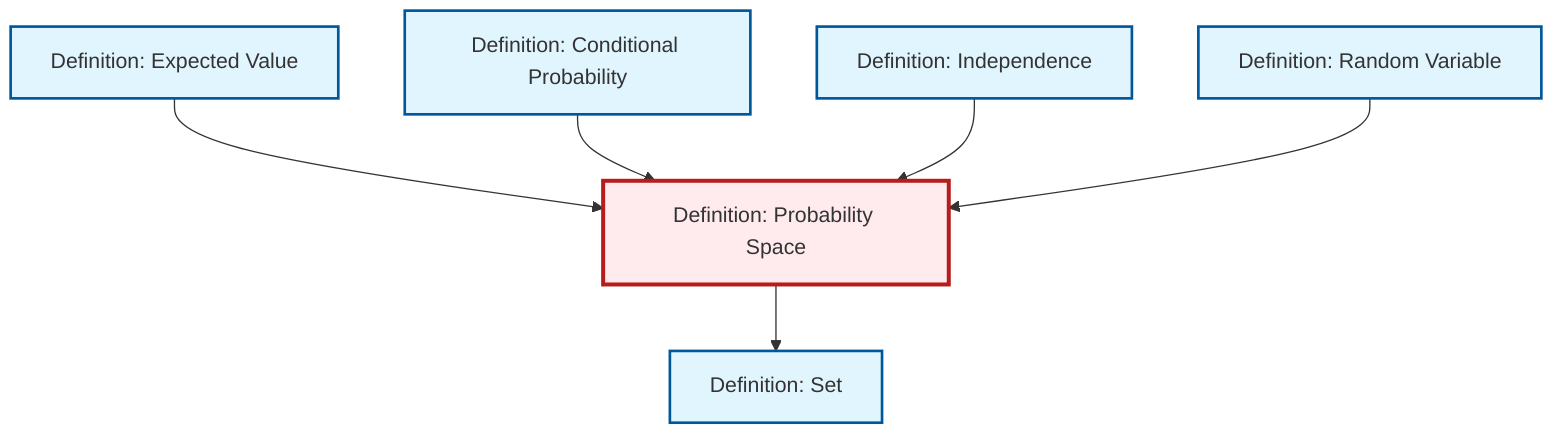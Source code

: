graph TD
    classDef definition fill:#e1f5fe,stroke:#01579b,stroke-width:2px
    classDef theorem fill:#f3e5f5,stroke:#4a148c,stroke-width:2px
    classDef axiom fill:#fff3e0,stroke:#e65100,stroke-width:2px
    classDef example fill:#e8f5e9,stroke:#1b5e20,stroke-width:2px
    classDef current fill:#ffebee,stroke:#b71c1c,stroke-width:3px
    def-probability-space["Definition: Probability Space"]:::definition
    def-conditional-probability["Definition: Conditional Probability"]:::definition
    def-set["Definition: Set"]:::definition
    def-random-variable["Definition: Random Variable"]:::definition
    def-expectation["Definition: Expected Value"]:::definition
    def-independence["Definition: Independence"]:::definition
    def-probability-space --> def-set
    def-expectation --> def-probability-space
    def-conditional-probability --> def-probability-space
    def-independence --> def-probability-space
    def-random-variable --> def-probability-space
    class def-probability-space current